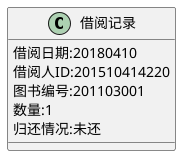 @startuml
   class 借阅记录{
        借阅日期:20180410
        借阅人ID:201510414220
        图书编号:201103001
        数量:1
        归还情况:未还
    }
@enduml